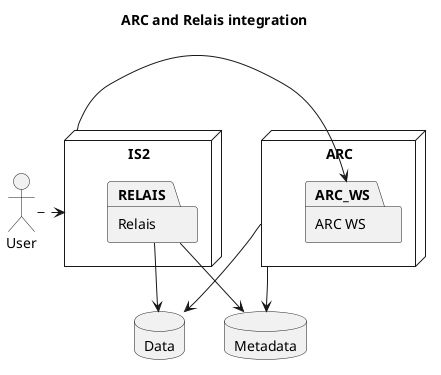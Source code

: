 @startuml

title "ARC and Relais integration"

' Users ----------
:User:

' Nodes ----------
node "IS2" as IS2 {
    package "Relais" as RELAIS {

    }

}

node "ARC" as ARC {
    package "ARC WS" as ARC_WS {

    }
}

' Databases ----------
database "Data"  as DATA_DB {

}

database "Metadata" as META_DB {

}

' Links ----------
:User: .> IS2

IS2 -> ARC_WS

RELAIS -down-> DATA_DB
RELAIS -down-> META_DB

ARC -down-> DATA_DB
ARC -down-> META_DB

@enduml